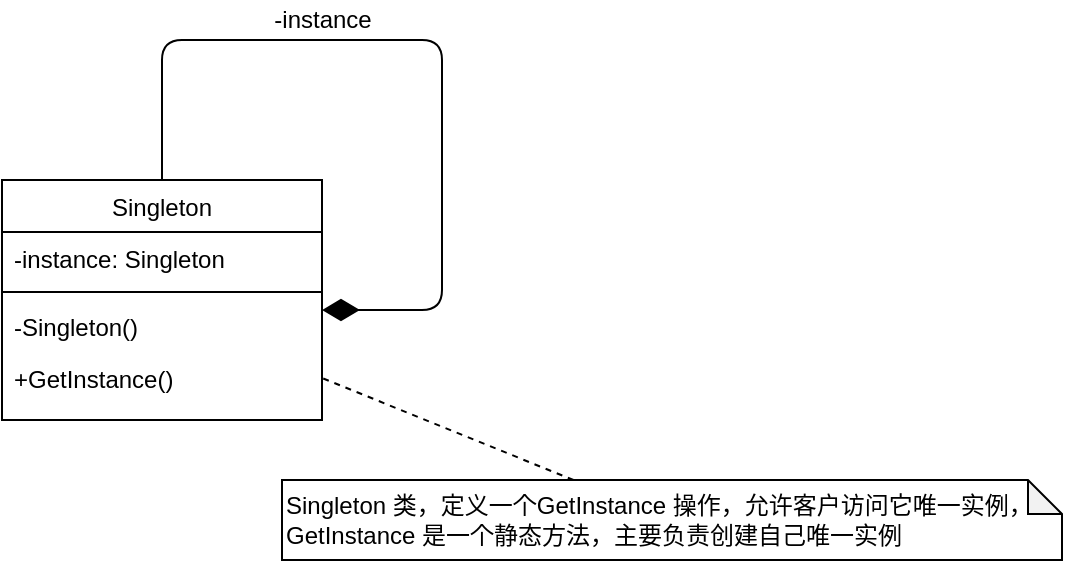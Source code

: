 <mxfile>
    <diagram id="hs4aOCo_bv4Oen8-mp-f" name="Page-1">
        <mxGraphModel dx="366" dy="680" grid="1" gridSize="10" guides="1" tooltips="1" connect="1" arrows="1" fold="1" page="1" pageScale="1" pageWidth="1169" pageHeight="827" math="0" shadow="0">
            <root>
                <mxCell id="0"/>
                <mxCell id="1" parent="0"/>
                <mxCell id="8" value="Singleton" style="swimlane;fontStyle=0;align=center;verticalAlign=top;childLayout=stackLayout;horizontal=1;startSize=26;horizontalStack=0;resizeParent=1;resizeLast=0;collapsible=1;marginBottom=0;rounded=0;shadow=0;strokeWidth=1;" vertex="1" parent="1">
                    <mxGeometry x="60" y="90" width="160" height="120" as="geometry">
                        <mxRectangle x="130" y="380" width="160" height="26" as="alternateBounds"/>
                    </mxGeometry>
                </mxCell>
                <mxCell id="9" value="-instance: Singleton" style="text;align=left;verticalAlign=top;spacingLeft=4;spacingRight=4;overflow=hidden;rotatable=0;points=[[0,0.5],[1,0.5]];portConstraint=eastwest;" vertex="1" parent="8">
                    <mxGeometry y="26" width="160" height="26" as="geometry"/>
                </mxCell>
                <mxCell id="11" value="" style="line;html=1;strokeWidth=1;align=left;verticalAlign=middle;spacingTop=-1;spacingLeft=3;spacingRight=3;rotatable=0;labelPosition=right;points=[];portConstraint=eastwest;" vertex="1" parent="8">
                    <mxGeometry y="52" width="160" height="8" as="geometry"/>
                </mxCell>
                <mxCell id="13" value="-Singleton()" style="text;align=left;verticalAlign=top;spacingLeft=4;spacingRight=4;overflow=hidden;rotatable=0;points=[[0,0.5],[1,0.5]];portConstraint=eastwest;" vertex="1" parent="8">
                    <mxGeometry y="60" width="160" height="26" as="geometry"/>
                </mxCell>
                <mxCell id="32" style="edgeStyle=none;html=1;entryX=1;entryY=0.5;entryDx=0;entryDy=0;endArrow=diamondThin;endFill=1;strokeWidth=1;endSize=16;" edge="1" parent="8" source="8">
                    <mxGeometry relative="1" as="geometry">
                        <mxPoint x="160" y="65" as="targetPoint"/>
                        <Array as="points">
                            <mxPoint x="80" y="-70"/>
                            <mxPoint x="220" y="-70"/>
                            <mxPoint x="220" y="65"/>
                        </Array>
                    </mxGeometry>
                </mxCell>
                <mxCell id="33" value="+GetInstance()" style="text;align=left;verticalAlign=top;spacingLeft=4;spacingRight=4;overflow=hidden;rotatable=0;points=[[0,0.5],[1,0.5]];portConstraint=eastwest;" vertex="1" parent="8">
                    <mxGeometry y="86" width="160" height="26" as="geometry"/>
                </mxCell>
                <mxCell id="34" value="-instance" style="text;html=1;align=center;verticalAlign=middle;resizable=0;points=[];autosize=1;strokeColor=none;fillColor=none;" vertex="1" parent="1">
                    <mxGeometry x="190" width="60" height="20" as="geometry"/>
                </mxCell>
                <mxCell id="36" style="edgeStyle=none;html=1;entryX=1;entryY=0.5;entryDx=0;entryDy=0;endArrow=none;endFill=0;endSize=16;strokeWidth=1;dashed=1;" edge="1" parent="1" source="35" target="33">
                    <mxGeometry relative="1" as="geometry"/>
                </mxCell>
                <mxCell id="35" value="Singleton 类，定义一个GetInstance 操作，允许客户访问它唯一实例，GetInstance 是一个静态方法，主要负责创建自己唯一实例" style="shape=note;whiteSpace=wrap;html=1;backgroundOutline=1;darkOpacity=0.05;align=left;size=17;" vertex="1" parent="1">
                    <mxGeometry x="200" y="240" width="390" height="40" as="geometry"/>
                </mxCell>
            </root>
        </mxGraphModel>
    </diagram>
</mxfile>